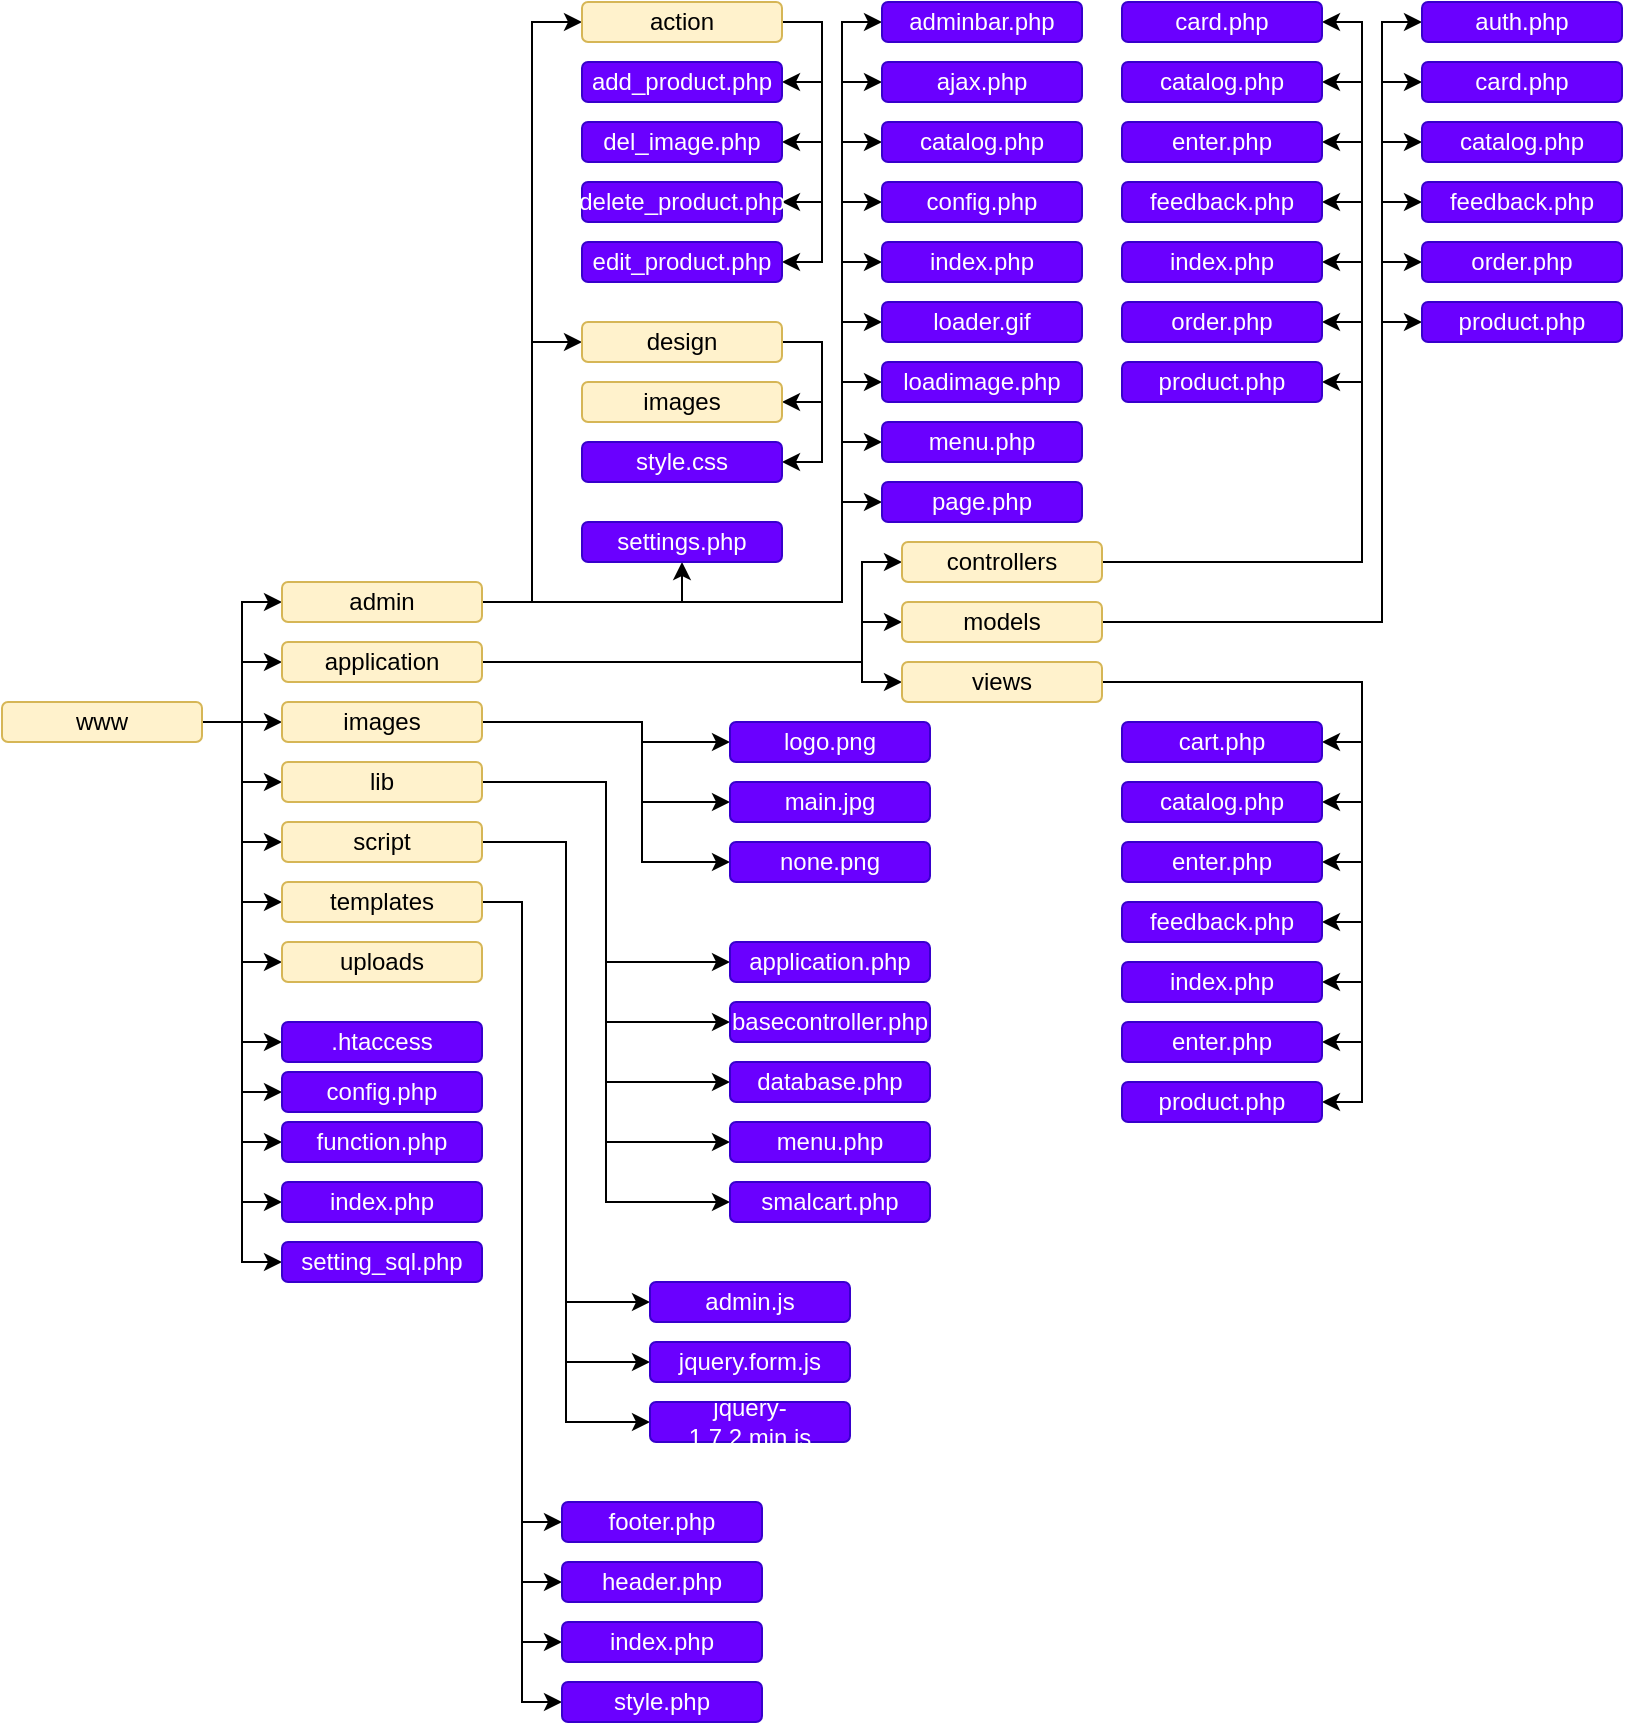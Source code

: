 <mxfile version="20.0.1" type="github">
  <diagram id="QCB4x6QAdbcu5_DkEhvX" name="Page-1">
    <mxGraphModel dx="1093" dy="585" grid="1" gridSize="10" guides="1" tooltips="1" connect="1" arrows="1" fold="1" page="1" pageScale="1" pageWidth="827" pageHeight="1169" math="0" shadow="0">
      <root>
        <mxCell id="0" />
        <mxCell id="1" parent="0" />
        <mxCell id="v2bIIQAoZHvwmQP850kH-11" style="edgeStyle=orthogonalEdgeStyle;rounded=0;orthogonalLoop=1;jettySize=auto;html=1;entryX=0;entryY=0.5;entryDx=0;entryDy=0;" edge="1" parent="1" source="v2bIIQAoZHvwmQP850kH-1" target="v2bIIQAoZHvwmQP850kH-7">
          <mxGeometry relative="1" as="geometry" />
        </mxCell>
        <mxCell id="v2bIIQAoZHvwmQP850kH-12" style="edgeStyle=orthogonalEdgeStyle;rounded=0;orthogonalLoop=1;jettySize=auto;html=1;entryX=0;entryY=0.5;entryDx=0;entryDy=0;" edge="1" parent="1" source="v2bIIQAoZHvwmQP850kH-1" target="v2bIIQAoZHvwmQP850kH-3">
          <mxGeometry relative="1" as="geometry" />
        </mxCell>
        <mxCell id="v2bIIQAoZHvwmQP850kH-13" style="edgeStyle=orthogonalEdgeStyle;rounded=0;orthogonalLoop=1;jettySize=auto;html=1;entryX=0;entryY=0.5;entryDx=0;entryDy=0;" edge="1" parent="1" source="v2bIIQAoZHvwmQP850kH-1" target="v2bIIQAoZHvwmQP850kH-4">
          <mxGeometry relative="1" as="geometry" />
        </mxCell>
        <mxCell id="v2bIIQAoZHvwmQP850kH-14" style="edgeStyle=orthogonalEdgeStyle;rounded=0;orthogonalLoop=1;jettySize=auto;html=1;entryX=0;entryY=0.5;entryDx=0;entryDy=0;" edge="1" parent="1" source="v2bIIQAoZHvwmQP850kH-1" target="v2bIIQAoZHvwmQP850kH-6">
          <mxGeometry relative="1" as="geometry" />
        </mxCell>
        <mxCell id="v2bIIQAoZHvwmQP850kH-16" style="edgeStyle=orthogonalEdgeStyle;rounded=0;orthogonalLoop=1;jettySize=auto;html=1;entryX=0;entryY=0.5;entryDx=0;entryDy=0;" edge="1" parent="1" source="v2bIIQAoZHvwmQP850kH-1" target="v2bIIQAoZHvwmQP850kH-5">
          <mxGeometry relative="1" as="geometry">
            <mxPoint x="139" y="574" as="targetPoint" />
          </mxGeometry>
        </mxCell>
        <mxCell id="v2bIIQAoZHvwmQP850kH-17" style="edgeStyle=orthogonalEdgeStyle;rounded=0;orthogonalLoop=1;jettySize=auto;html=1;entryX=0;entryY=0.5;entryDx=0;entryDy=0;" edge="1" parent="1" source="v2bIIQAoZHvwmQP850kH-1" target="v2bIIQAoZHvwmQP850kH-8">
          <mxGeometry relative="1" as="geometry" />
        </mxCell>
        <mxCell id="v2bIIQAoZHvwmQP850kH-18" style="edgeStyle=orthogonalEdgeStyle;rounded=0;orthogonalLoop=1;jettySize=auto;html=1;entryX=0;entryY=0.5;entryDx=0;entryDy=0;" edge="1" parent="1" source="v2bIIQAoZHvwmQP850kH-1" target="v2bIIQAoZHvwmQP850kH-10">
          <mxGeometry relative="1" as="geometry" />
        </mxCell>
        <mxCell id="v2bIIQAoZHvwmQP850kH-67" style="edgeStyle=orthogonalEdgeStyle;rounded=0;orthogonalLoop=1;jettySize=auto;html=1;entryX=0;entryY=0.5;entryDx=0;entryDy=0;" edge="1" parent="1" source="v2bIIQAoZHvwmQP850kH-1" target="v2bIIQAoZHvwmQP850kH-62">
          <mxGeometry relative="1" as="geometry" />
        </mxCell>
        <mxCell id="v2bIIQAoZHvwmQP850kH-68" style="edgeStyle=orthogonalEdgeStyle;rounded=0;orthogonalLoop=1;jettySize=auto;html=1;entryX=0;entryY=0.5;entryDx=0;entryDy=0;" edge="1" parent="1" source="v2bIIQAoZHvwmQP850kH-1" target="v2bIIQAoZHvwmQP850kH-63">
          <mxGeometry relative="1" as="geometry" />
        </mxCell>
        <mxCell id="v2bIIQAoZHvwmQP850kH-69" style="edgeStyle=orthogonalEdgeStyle;rounded=0;orthogonalLoop=1;jettySize=auto;html=1;entryX=0;entryY=0.5;entryDx=0;entryDy=0;" edge="1" parent="1" source="v2bIIQAoZHvwmQP850kH-1" target="v2bIIQAoZHvwmQP850kH-64">
          <mxGeometry relative="1" as="geometry" />
        </mxCell>
        <mxCell id="v2bIIQAoZHvwmQP850kH-70" style="edgeStyle=orthogonalEdgeStyle;rounded=0;orthogonalLoop=1;jettySize=auto;html=1;entryX=0;entryY=0.5;entryDx=0;entryDy=0;" edge="1" parent="1" source="v2bIIQAoZHvwmQP850kH-1" target="v2bIIQAoZHvwmQP850kH-65">
          <mxGeometry relative="1" as="geometry" />
        </mxCell>
        <mxCell id="v2bIIQAoZHvwmQP850kH-71" style="edgeStyle=orthogonalEdgeStyle;rounded=0;orthogonalLoop=1;jettySize=auto;html=1;entryX=0;entryY=0.5;entryDx=0;entryDy=0;" edge="1" parent="1" source="v2bIIQAoZHvwmQP850kH-1" target="v2bIIQAoZHvwmQP850kH-66">
          <mxGeometry relative="1" as="geometry" />
        </mxCell>
        <mxCell id="v2bIIQAoZHvwmQP850kH-1" value="www" style="rounded=1;whiteSpace=wrap;html=1;fillColor=#fff2cc;strokeColor=#d6b656;" vertex="1" parent="1">
          <mxGeometry x="9" y="504" width="100" height="20" as="geometry" />
        </mxCell>
        <mxCell id="v2bIIQAoZHvwmQP850kH-115" style="edgeStyle=orthogonalEdgeStyle;rounded=0;orthogonalLoop=1;jettySize=auto;html=1;entryX=0;entryY=0.5;entryDx=0;entryDy=0;" edge="1" parent="1" source="v2bIIQAoZHvwmQP850kH-3" target="v2bIIQAoZHvwmQP850kH-113">
          <mxGeometry relative="1" as="geometry">
            <Array as="points">
              <mxPoint x="439" y="484" />
              <mxPoint x="439" y="464" />
            </Array>
          </mxGeometry>
        </mxCell>
        <mxCell id="v2bIIQAoZHvwmQP850kH-117" style="edgeStyle=orthogonalEdgeStyle;rounded=0;orthogonalLoop=1;jettySize=auto;html=1;entryX=0;entryY=0.5;entryDx=0;entryDy=0;" edge="1" parent="1" source="v2bIIQAoZHvwmQP850kH-3" target="v2bIIQAoZHvwmQP850kH-114">
          <mxGeometry relative="1" as="geometry">
            <Array as="points">
              <mxPoint x="439" y="484" />
              <mxPoint x="439" y="494" />
            </Array>
          </mxGeometry>
        </mxCell>
        <mxCell id="v2bIIQAoZHvwmQP850kH-118" style="edgeStyle=orthogonalEdgeStyle;rounded=0;orthogonalLoop=1;jettySize=auto;html=1;entryX=0;entryY=0.5;entryDx=0;entryDy=0;" edge="1" parent="1" source="v2bIIQAoZHvwmQP850kH-3" target="v2bIIQAoZHvwmQP850kH-111">
          <mxGeometry relative="1" as="geometry">
            <Array as="points">
              <mxPoint x="439" y="484" />
              <mxPoint x="439" y="434" />
            </Array>
          </mxGeometry>
        </mxCell>
        <mxCell id="v2bIIQAoZHvwmQP850kH-3" value="application" style="rounded=1;whiteSpace=wrap;html=1;fillColor=#fff2cc;strokeColor=#d6b656;" vertex="1" parent="1">
          <mxGeometry x="149" y="474" width="100" height="20" as="geometry" />
        </mxCell>
        <mxCell id="v2bIIQAoZHvwmQP850kH-106" style="edgeStyle=orthogonalEdgeStyle;rounded=0;orthogonalLoop=1;jettySize=auto;html=1;entryX=0;entryY=0.5;entryDx=0;entryDy=0;" edge="1" parent="1" source="v2bIIQAoZHvwmQP850kH-4" target="v2bIIQAoZHvwmQP850kH-100">
          <mxGeometry relative="1" as="geometry">
            <Array as="points">
              <mxPoint x="329" y="514" />
              <mxPoint x="329" y="584" />
            </Array>
          </mxGeometry>
        </mxCell>
        <mxCell id="v2bIIQAoZHvwmQP850kH-107" style="edgeStyle=orthogonalEdgeStyle;rounded=0;orthogonalLoop=1;jettySize=auto;html=1;entryX=0;entryY=0.5;entryDx=0;entryDy=0;" edge="1" parent="1" source="v2bIIQAoZHvwmQP850kH-4" target="v2bIIQAoZHvwmQP850kH-101">
          <mxGeometry relative="1" as="geometry">
            <Array as="points">
              <mxPoint x="329" y="514" />
              <mxPoint x="329" y="554" />
            </Array>
          </mxGeometry>
        </mxCell>
        <mxCell id="v2bIIQAoZHvwmQP850kH-108" style="edgeStyle=orthogonalEdgeStyle;rounded=0;orthogonalLoop=1;jettySize=auto;html=1;entryX=0;entryY=0.5;entryDx=0;entryDy=0;" edge="1" parent="1" source="v2bIIQAoZHvwmQP850kH-4" target="v2bIIQAoZHvwmQP850kH-102">
          <mxGeometry relative="1" as="geometry">
            <Array as="points">
              <mxPoint x="329" y="514" />
              <mxPoint x="329" y="524" />
            </Array>
          </mxGeometry>
        </mxCell>
        <mxCell id="v2bIIQAoZHvwmQP850kH-4" value="images" style="rounded=1;whiteSpace=wrap;html=1;fillColor=#fff2cc;strokeColor=#d6b656;" vertex="1" parent="1">
          <mxGeometry x="149" y="504" width="100" height="20" as="geometry" />
        </mxCell>
        <mxCell id="v2bIIQAoZHvwmQP850kH-85" style="edgeStyle=orthogonalEdgeStyle;rounded=0;orthogonalLoop=1;jettySize=auto;html=1;entryX=0;entryY=0.5;entryDx=0;entryDy=0;" edge="1" parent="1" source="v2bIIQAoZHvwmQP850kH-5" target="v2bIIQAoZHvwmQP850kH-83">
          <mxGeometry relative="1" as="geometry" />
        </mxCell>
        <mxCell id="v2bIIQAoZHvwmQP850kH-86" style="edgeStyle=orthogonalEdgeStyle;rounded=0;orthogonalLoop=1;jettySize=auto;html=1;entryX=0;entryY=0.5;entryDx=0;entryDy=0;" edge="1" parent="1" source="v2bIIQAoZHvwmQP850kH-5" target="v2bIIQAoZHvwmQP850kH-84">
          <mxGeometry relative="1" as="geometry">
            <mxPoint x="329" y="834" as="targetPoint" />
          </mxGeometry>
        </mxCell>
        <mxCell id="v2bIIQAoZHvwmQP850kH-87" style="edgeStyle=orthogonalEdgeStyle;rounded=0;orthogonalLoop=1;jettySize=auto;html=1;entryX=0;entryY=0.5;entryDx=0;entryDy=0;" edge="1" parent="1" source="v2bIIQAoZHvwmQP850kH-5" target="v2bIIQAoZHvwmQP850kH-81">
          <mxGeometry relative="1" as="geometry" />
        </mxCell>
        <mxCell id="v2bIIQAoZHvwmQP850kH-5" value="script" style="rounded=1;whiteSpace=wrap;html=1;fillColor=#fff2cc;strokeColor=#d6b656;" vertex="1" parent="1">
          <mxGeometry x="149" y="564" width="100" height="20" as="geometry" />
        </mxCell>
        <mxCell id="v2bIIQAoZHvwmQP850kH-95" style="edgeStyle=orthogonalEdgeStyle;rounded=0;orthogonalLoop=1;jettySize=auto;html=1;entryX=0;entryY=0.5;entryDx=0;entryDy=0;" edge="1" parent="1" source="v2bIIQAoZHvwmQP850kH-6" target="v2bIIQAoZHvwmQP850kH-88">
          <mxGeometry relative="1" as="geometry" />
        </mxCell>
        <mxCell id="v2bIIQAoZHvwmQP850kH-96" style="edgeStyle=orthogonalEdgeStyle;rounded=0;orthogonalLoop=1;jettySize=auto;html=1;entryX=0;entryY=0.5;entryDx=0;entryDy=0;" edge="1" parent="1" source="v2bIIQAoZHvwmQP850kH-6" target="v2bIIQAoZHvwmQP850kH-91">
          <mxGeometry relative="1" as="geometry" />
        </mxCell>
        <mxCell id="v2bIIQAoZHvwmQP850kH-97" style="edgeStyle=orthogonalEdgeStyle;rounded=0;orthogonalLoop=1;jettySize=auto;html=1;entryX=0;entryY=0.5;entryDx=0;entryDy=0;" edge="1" parent="1" source="v2bIIQAoZHvwmQP850kH-6" target="v2bIIQAoZHvwmQP850kH-92">
          <mxGeometry relative="1" as="geometry" />
        </mxCell>
        <mxCell id="v2bIIQAoZHvwmQP850kH-98" style="edgeStyle=orthogonalEdgeStyle;rounded=0;orthogonalLoop=1;jettySize=auto;html=1;entryX=0;entryY=0.5;entryDx=0;entryDy=0;" edge="1" parent="1" source="v2bIIQAoZHvwmQP850kH-6" target="v2bIIQAoZHvwmQP850kH-93">
          <mxGeometry relative="1" as="geometry" />
        </mxCell>
        <mxCell id="v2bIIQAoZHvwmQP850kH-99" style="edgeStyle=orthogonalEdgeStyle;rounded=0;orthogonalLoop=1;jettySize=auto;html=1;entryX=0;entryY=0.5;entryDx=0;entryDy=0;" edge="1" parent="1" source="v2bIIQAoZHvwmQP850kH-6" target="v2bIIQAoZHvwmQP850kH-94">
          <mxGeometry relative="1" as="geometry" />
        </mxCell>
        <mxCell id="v2bIIQAoZHvwmQP850kH-6" value="lib" style="rounded=1;whiteSpace=wrap;html=1;fillColor=#fff2cc;strokeColor=#d6b656;" vertex="1" parent="1">
          <mxGeometry x="149" y="534" width="100" height="20" as="geometry" />
        </mxCell>
        <mxCell id="v2bIIQAoZHvwmQP850kH-24" style="edgeStyle=orthogonalEdgeStyle;rounded=0;orthogonalLoop=1;jettySize=auto;html=1;entryX=0;entryY=0.5;entryDx=0;entryDy=0;" edge="1" parent="1" source="v2bIIQAoZHvwmQP850kH-7" target="v2bIIQAoZHvwmQP850kH-19">
          <mxGeometry relative="1" as="geometry" />
        </mxCell>
        <mxCell id="v2bIIQAoZHvwmQP850kH-30" style="edgeStyle=orthogonalEdgeStyle;rounded=0;orthogonalLoop=1;jettySize=auto;html=1;entryX=0;entryY=0.5;entryDx=0;entryDy=0;" edge="1" parent="1" source="v2bIIQAoZHvwmQP850kH-7" target="v2bIIQAoZHvwmQP850kH-29">
          <mxGeometry relative="1" as="geometry" />
        </mxCell>
        <mxCell id="v2bIIQAoZHvwmQP850kH-51" style="edgeStyle=orthogonalEdgeStyle;rounded=0;orthogonalLoop=1;jettySize=auto;html=1;entryX=0;entryY=0.5;entryDx=0;entryDy=0;" edge="1" parent="1" source="v2bIIQAoZHvwmQP850kH-7" target="v2bIIQAoZHvwmQP850kH-41">
          <mxGeometry relative="1" as="geometry">
            <mxPoint x="429" y="143.429" as="targetPoint" />
            <Array as="points">
              <mxPoint x="429" y="454" />
              <mxPoint x="429" y="164" />
            </Array>
          </mxGeometry>
        </mxCell>
        <mxCell id="v2bIIQAoZHvwmQP850kH-53" style="edgeStyle=orthogonalEdgeStyle;rounded=0;orthogonalLoop=1;jettySize=auto;html=1;entryX=0;entryY=0.5;entryDx=0;entryDy=0;" edge="1" parent="1" source="v2bIIQAoZHvwmQP850kH-7" target="v2bIIQAoZHvwmQP850kH-42">
          <mxGeometry relative="1" as="geometry">
            <Array as="points">
              <mxPoint x="429" y="454" />
              <mxPoint x="429" y="194" />
            </Array>
          </mxGeometry>
        </mxCell>
        <mxCell id="v2bIIQAoZHvwmQP850kH-54" style="edgeStyle=orthogonalEdgeStyle;rounded=0;orthogonalLoop=1;jettySize=auto;html=1;entryX=0;entryY=0.5;entryDx=0;entryDy=0;" edge="1" parent="1" source="v2bIIQAoZHvwmQP850kH-7" target="v2bIIQAoZHvwmQP850kH-43">
          <mxGeometry relative="1" as="geometry">
            <Array as="points">
              <mxPoint x="429" y="454" />
              <mxPoint x="429" y="224" />
            </Array>
          </mxGeometry>
        </mxCell>
        <mxCell id="v2bIIQAoZHvwmQP850kH-55" style="edgeStyle=orthogonalEdgeStyle;rounded=0;orthogonalLoop=1;jettySize=auto;html=1;entryX=0;entryY=0.5;entryDx=0;entryDy=0;" edge="1" parent="1" source="v2bIIQAoZHvwmQP850kH-7" target="v2bIIQAoZHvwmQP850kH-44">
          <mxGeometry relative="1" as="geometry">
            <Array as="points">
              <mxPoint x="429" y="454" />
              <mxPoint x="429" y="254" />
            </Array>
          </mxGeometry>
        </mxCell>
        <mxCell id="v2bIIQAoZHvwmQP850kH-56" style="edgeStyle=orthogonalEdgeStyle;rounded=0;orthogonalLoop=1;jettySize=auto;html=1;entryX=0;entryY=0.5;entryDx=0;entryDy=0;" edge="1" parent="1" source="v2bIIQAoZHvwmQP850kH-7" target="v2bIIQAoZHvwmQP850kH-45">
          <mxGeometry relative="1" as="geometry">
            <Array as="points">
              <mxPoint x="429" y="454" />
              <mxPoint x="429" y="284" />
            </Array>
          </mxGeometry>
        </mxCell>
        <mxCell id="v2bIIQAoZHvwmQP850kH-57" style="edgeStyle=orthogonalEdgeStyle;rounded=0;orthogonalLoop=1;jettySize=auto;html=1;entryX=0;entryY=0.5;entryDx=0;entryDy=0;" edge="1" parent="1" source="v2bIIQAoZHvwmQP850kH-7" target="v2bIIQAoZHvwmQP850kH-46">
          <mxGeometry relative="1" as="geometry">
            <Array as="points">
              <mxPoint x="429" y="454" />
              <mxPoint x="429" y="314" />
            </Array>
          </mxGeometry>
        </mxCell>
        <mxCell id="v2bIIQAoZHvwmQP850kH-58" style="edgeStyle=orthogonalEdgeStyle;rounded=0;orthogonalLoop=1;jettySize=auto;html=1;entryX=0;entryY=0.5;entryDx=0;entryDy=0;" edge="1" parent="1" source="v2bIIQAoZHvwmQP850kH-7" target="v2bIIQAoZHvwmQP850kH-47">
          <mxGeometry relative="1" as="geometry">
            <Array as="points">
              <mxPoint x="429" y="454" />
              <mxPoint x="429" y="344" />
            </Array>
          </mxGeometry>
        </mxCell>
        <mxCell id="v2bIIQAoZHvwmQP850kH-59" style="edgeStyle=orthogonalEdgeStyle;rounded=0;orthogonalLoop=1;jettySize=auto;html=1;entryX=0;entryY=0.5;entryDx=0;entryDy=0;" edge="1" parent="1" source="v2bIIQAoZHvwmQP850kH-7" target="v2bIIQAoZHvwmQP850kH-48">
          <mxGeometry relative="1" as="geometry">
            <Array as="points">
              <mxPoint x="429" y="454" />
              <mxPoint x="429" y="374" />
            </Array>
          </mxGeometry>
        </mxCell>
        <mxCell id="v2bIIQAoZHvwmQP850kH-60" style="edgeStyle=orthogonalEdgeStyle;rounded=0;orthogonalLoop=1;jettySize=auto;html=1;entryX=0;entryY=0.5;entryDx=0;entryDy=0;" edge="1" parent="1" source="v2bIIQAoZHvwmQP850kH-7" target="v2bIIQAoZHvwmQP850kH-49">
          <mxGeometry relative="1" as="geometry">
            <Array as="points">
              <mxPoint x="429" y="454" />
              <mxPoint x="429" y="404" />
            </Array>
          </mxGeometry>
        </mxCell>
        <mxCell id="v2bIIQAoZHvwmQP850kH-61" style="edgeStyle=orthogonalEdgeStyle;rounded=0;orthogonalLoop=1;jettySize=auto;html=1;entryX=0.5;entryY=1;entryDx=0;entryDy=0;" edge="1" parent="1" source="v2bIIQAoZHvwmQP850kH-7" target="v2bIIQAoZHvwmQP850kH-50">
          <mxGeometry relative="1" as="geometry" />
        </mxCell>
        <mxCell id="v2bIIQAoZHvwmQP850kH-7" value="admin" style="rounded=1;whiteSpace=wrap;html=1;fillColor=#fff2cc;strokeColor=#d6b656;" vertex="1" parent="1">
          <mxGeometry x="149" y="444" width="100" height="20" as="geometry" />
        </mxCell>
        <mxCell id="v2bIIQAoZHvwmQP850kH-77" style="edgeStyle=orthogonalEdgeStyle;rounded=0;orthogonalLoop=1;jettySize=auto;html=1;entryX=0;entryY=0.5;entryDx=0;entryDy=0;" edge="1" parent="1" source="v2bIIQAoZHvwmQP850kH-8" target="v2bIIQAoZHvwmQP850kH-72">
          <mxGeometry relative="1" as="geometry" />
        </mxCell>
        <mxCell id="v2bIIQAoZHvwmQP850kH-78" style="edgeStyle=orthogonalEdgeStyle;rounded=0;orthogonalLoop=1;jettySize=auto;html=1;entryX=0;entryY=0.5;entryDx=0;entryDy=0;" edge="1" parent="1" source="v2bIIQAoZHvwmQP850kH-8" target="v2bIIQAoZHvwmQP850kH-73">
          <mxGeometry relative="1" as="geometry" />
        </mxCell>
        <mxCell id="v2bIIQAoZHvwmQP850kH-79" style="edgeStyle=orthogonalEdgeStyle;rounded=0;orthogonalLoop=1;jettySize=auto;html=1;entryX=0;entryY=0.5;entryDx=0;entryDy=0;" edge="1" parent="1" source="v2bIIQAoZHvwmQP850kH-8" target="v2bIIQAoZHvwmQP850kH-74">
          <mxGeometry relative="1" as="geometry" />
        </mxCell>
        <mxCell id="v2bIIQAoZHvwmQP850kH-80" style="edgeStyle=orthogonalEdgeStyle;rounded=0;orthogonalLoop=1;jettySize=auto;html=1;entryX=0;entryY=0.5;entryDx=0;entryDy=0;" edge="1" parent="1" source="v2bIIQAoZHvwmQP850kH-8" target="v2bIIQAoZHvwmQP850kH-75">
          <mxGeometry relative="1" as="geometry" />
        </mxCell>
        <mxCell id="v2bIIQAoZHvwmQP850kH-8" value="templates" style="rounded=1;whiteSpace=wrap;html=1;fillColor=#fff2cc;strokeColor=#d6b656;" vertex="1" parent="1">
          <mxGeometry x="149" y="594" width="100" height="20" as="geometry" />
        </mxCell>
        <mxCell id="v2bIIQAoZHvwmQP850kH-10" value="uploads" style="rounded=1;whiteSpace=wrap;html=1;fillColor=#fff2cc;strokeColor=#d6b656;" vertex="1" parent="1">
          <mxGeometry x="149" y="624" width="100" height="20" as="geometry" />
        </mxCell>
        <mxCell id="v2bIIQAoZHvwmQP850kH-31" style="edgeStyle=orthogonalEdgeStyle;rounded=0;orthogonalLoop=1;jettySize=auto;html=1;entryX=1;entryY=0.5;entryDx=0;entryDy=0;" edge="1" parent="1" source="v2bIIQAoZHvwmQP850kH-19" target="v2bIIQAoZHvwmQP850kH-23">
          <mxGeometry relative="1" as="geometry">
            <mxPoint x="409" y="284" as="targetPoint" />
            <Array as="points">
              <mxPoint x="419" y="164" />
              <mxPoint x="419" y="284" />
            </Array>
          </mxGeometry>
        </mxCell>
        <mxCell id="v2bIIQAoZHvwmQP850kH-33" style="edgeStyle=orthogonalEdgeStyle;rounded=0;orthogonalLoop=1;jettySize=auto;html=1;entryX=1;entryY=0.5;entryDx=0;entryDy=0;" edge="1" parent="1" source="v2bIIQAoZHvwmQP850kH-19" target="v2bIIQAoZHvwmQP850kH-22">
          <mxGeometry relative="1" as="geometry">
            <mxPoint x="409" y="194" as="targetPoint" />
            <Array as="points">
              <mxPoint x="419" y="164" />
              <mxPoint x="419" y="254" />
            </Array>
          </mxGeometry>
        </mxCell>
        <mxCell id="v2bIIQAoZHvwmQP850kH-34" style="edgeStyle=orthogonalEdgeStyle;rounded=0;orthogonalLoop=1;jettySize=auto;html=1;entryX=1;entryY=0.5;entryDx=0;entryDy=0;" edge="1" parent="1" source="v2bIIQAoZHvwmQP850kH-19" target="v2bIIQAoZHvwmQP850kH-21">
          <mxGeometry relative="1" as="geometry">
            <mxPoint x="409" y="194" as="targetPoint" />
            <Array as="points">
              <mxPoint x="419" y="164" />
              <mxPoint x="419" y="224" />
            </Array>
          </mxGeometry>
        </mxCell>
        <mxCell id="v2bIIQAoZHvwmQP850kH-35" style="edgeStyle=orthogonalEdgeStyle;rounded=0;orthogonalLoop=1;jettySize=auto;html=1;entryX=1;entryY=0.5;entryDx=0;entryDy=0;" edge="1" parent="1" source="v2bIIQAoZHvwmQP850kH-19" target="v2bIIQAoZHvwmQP850kH-20">
          <mxGeometry relative="1" as="geometry">
            <mxPoint x="409" y="194" as="targetPoint" />
            <Array as="points">
              <mxPoint x="419" y="164" />
              <mxPoint x="419" y="194" />
            </Array>
          </mxGeometry>
        </mxCell>
        <mxCell id="v2bIIQAoZHvwmQP850kH-19" value="&lt;span lang=&quot;EN-US&quot;&gt;action &lt;/span&gt;" style="rounded=1;whiteSpace=wrap;html=1;fillColor=#fff2cc;strokeColor=#d6b656;" vertex="1" parent="1">
          <mxGeometry x="299" y="154" width="100" height="20" as="geometry" />
        </mxCell>
        <mxCell id="v2bIIQAoZHvwmQP850kH-20" value="&lt;span lang=&quot;EN-US&quot;&gt;add_product&lt;/span&gt;.php" style="rounded=1;whiteSpace=wrap;html=1;fillColor=#6a00ff;fontColor=#ffffff;strokeColor=#3700CC;" vertex="1" parent="1">
          <mxGeometry x="299" y="184" width="100" height="20" as="geometry" />
        </mxCell>
        <mxCell id="v2bIIQAoZHvwmQP850kH-21" value="&lt;span lang=&quot;EN-US&quot;&gt;del_image&lt;/span&gt;.php" style="rounded=1;whiteSpace=wrap;html=1;fillColor=#6a00ff;fontColor=#ffffff;strokeColor=#3700CC;" vertex="1" parent="1">
          <mxGeometry x="299" y="214" width="100" height="20" as="geometry" />
        </mxCell>
        <mxCell id="v2bIIQAoZHvwmQP850kH-22" value="&lt;span lang=&quot;EN-US&quot;&gt;delete_product&lt;/span&gt;.php" style="rounded=1;whiteSpace=wrap;html=1;fillColor=#6a00ff;fontColor=#ffffff;strokeColor=#3700CC;" vertex="1" parent="1">
          <mxGeometry x="299" y="244" width="100" height="20" as="geometry" />
        </mxCell>
        <mxCell id="v2bIIQAoZHvwmQP850kH-23" value="&lt;span lang=&quot;EN-US&quot;&gt;edit_product&lt;/span&gt;.php" style="rounded=1;whiteSpace=wrap;html=1;fillColor=#6a00ff;fontColor=#ffffff;strokeColor=#3700CC;" vertex="1" parent="1">
          <mxGeometry x="299" y="274" width="100" height="20" as="geometry" />
        </mxCell>
        <mxCell id="v2bIIQAoZHvwmQP850kH-38" style="edgeStyle=orthogonalEdgeStyle;rounded=0;orthogonalLoop=1;jettySize=auto;html=1;entryX=1;entryY=0.5;entryDx=0;entryDy=0;" edge="1" parent="1" source="v2bIIQAoZHvwmQP850kH-29" target="v2bIIQAoZHvwmQP850kH-36">
          <mxGeometry relative="1" as="geometry">
            <mxPoint x="409" y="354" as="targetPoint" />
            <Array as="points">
              <mxPoint x="419" y="324" />
              <mxPoint x="419" y="384" />
            </Array>
          </mxGeometry>
        </mxCell>
        <mxCell id="v2bIIQAoZHvwmQP850kH-40" style="edgeStyle=orthogonalEdgeStyle;rounded=0;orthogonalLoop=1;jettySize=auto;html=1;entryX=1;entryY=0.5;entryDx=0;entryDy=0;" edge="1" parent="1" source="v2bIIQAoZHvwmQP850kH-29" target="v2bIIQAoZHvwmQP850kH-39">
          <mxGeometry relative="1" as="geometry">
            <mxPoint x="409" y="354" as="targetPoint" />
            <Array as="points">
              <mxPoint x="419" y="324" />
              <mxPoint x="419" y="354" />
            </Array>
          </mxGeometry>
        </mxCell>
        <mxCell id="v2bIIQAoZHvwmQP850kH-29" value="design" style="rounded=1;whiteSpace=wrap;html=1;fillColor=#fff2cc;strokeColor=#d6b656;" vertex="1" parent="1">
          <mxGeometry x="299" y="314" width="100" height="20" as="geometry" />
        </mxCell>
        <mxCell id="v2bIIQAoZHvwmQP850kH-36" value="&lt;div&gt;style.css&lt;/div&gt;" style="rounded=1;whiteSpace=wrap;html=1;fillColor=#6a00ff;fontColor=#ffffff;strokeColor=#3700CC;" vertex="1" parent="1">
          <mxGeometry x="299" y="374" width="100" height="20" as="geometry" />
        </mxCell>
        <mxCell id="v2bIIQAoZHvwmQP850kH-39" value="images" style="rounded=1;whiteSpace=wrap;html=1;fillColor=#fff2cc;strokeColor=#d6b656;" vertex="1" parent="1">
          <mxGeometry x="299" y="344" width="100" height="20" as="geometry" />
        </mxCell>
        <mxCell id="v2bIIQAoZHvwmQP850kH-41" value="adminbar.php" style="rounded=1;whiteSpace=wrap;html=1;fillColor=#6a00ff;fontColor=#ffffff;strokeColor=#3700CC;" vertex="1" parent="1">
          <mxGeometry x="449" y="154" width="100" height="20" as="geometry" />
        </mxCell>
        <mxCell id="v2bIIQAoZHvwmQP850kH-42" value="ajax.php" style="rounded=1;whiteSpace=wrap;html=1;fillColor=#6a00ff;fontColor=#ffffff;strokeColor=#3700CC;" vertex="1" parent="1">
          <mxGeometry x="449" y="184" width="100" height="20" as="geometry" />
        </mxCell>
        <mxCell id="v2bIIQAoZHvwmQP850kH-43" value="catalog.php" style="rounded=1;whiteSpace=wrap;html=1;fillColor=#6a00ff;fontColor=#ffffff;strokeColor=#3700CC;" vertex="1" parent="1">
          <mxGeometry x="449" y="214" width="100" height="20" as="geometry" />
        </mxCell>
        <mxCell id="v2bIIQAoZHvwmQP850kH-44" value="config.php" style="rounded=1;whiteSpace=wrap;html=1;fillColor=#6a00ff;fontColor=#ffffff;strokeColor=#3700CC;" vertex="1" parent="1">
          <mxGeometry x="449" y="244" width="100" height="20" as="geometry" />
        </mxCell>
        <mxCell id="v2bIIQAoZHvwmQP850kH-45" value="index.php" style="rounded=1;whiteSpace=wrap;html=1;fillColor=#6a00ff;fontColor=#ffffff;strokeColor=#3700CC;" vertex="1" parent="1">
          <mxGeometry x="449" y="274" width="100" height="20" as="geometry" />
        </mxCell>
        <mxCell id="v2bIIQAoZHvwmQP850kH-46" value="loader.gif" style="rounded=1;whiteSpace=wrap;html=1;fillColor=#6a00ff;fontColor=#ffffff;strokeColor=#3700CC;" vertex="1" parent="1">
          <mxGeometry x="449" y="304" width="100" height="20" as="geometry" />
        </mxCell>
        <mxCell id="v2bIIQAoZHvwmQP850kH-47" value="loadimage.php" style="rounded=1;whiteSpace=wrap;html=1;fillColor=#6a00ff;fontColor=#ffffff;strokeColor=#3700CC;" vertex="1" parent="1">
          <mxGeometry x="449" y="334" width="100" height="20" as="geometry" />
        </mxCell>
        <mxCell id="v2bIIQAoZHvwmQP850kH-48" value="menu.php" style="rounded=1;whiteSpace=wrap;html=1;fillColor=#6a00ff;fontColor=#ffffff;strokeColor=#3700CC;" vertex="1" parent="1">
          <mxGeometry x="449" y="364" width="100" height="20" as="geometry" />
        </mxCell>
        <mxCell id="v2bIIQAoZHvwmQP850kH-49" value="page.php" style="rounded=1;whiteSpace=wrap;html=1;fillColor=#6a00ff;fontColor=#ffffff;strokeColor=#3700CC;" vertex="1" parent="1">
          <mxGeometry x="449" y="394" width="100" height="20" as="geometry" />
        </mxCell>
        <mxCell id="v2bIIQAoZHvwmQP850kH-50" value="settings.php" style="rounded=1;whiteSpace=wrap;html=1;fillColor=#6a00ff;fontColor=#ffffff;strokeColor=#3700CC;" vertex="1" parent="1">
          <mxGeometry x="299" y="414" width="100" height="20" as="geometry" />
        </mxCell>
        <mxCell id="v2bIIQAoZHvwmQP850kH-62" value=".htaccess" style="rounded=1;whiteSpace=wrap;html=1;fillColor=#6a00ff;strokeColor=#3700CC;fontColor=#ffffff;" vertex="1" parent="1">
          <mxGeometry x="149" y="664" width="100" height="20" as="geometry" />
        </mxCell>
        <mxCell id="v2bIIQAoZHvwmQP850kH-63" value="config.php" style="rounded=1;whiteSpace=wrap;html=1;fillColor=#6a00ff;strokeColor=#3700CC;fontColor=#ffffff;" vertex="1" parent="1">
          <mxGeometry x="149" y="689" width="100" height="20" as="geometry" />
        </mxCell>
        <mxCell id="v2bIIQAoZHvwmQP850kH-64" value="function.php" style="rounded=1;whiteSpace=wrap;html=1;fillColor=#6a00ff;strokeColor=#3700CC;fontColor=#ffffff;" vertex="1" parent="1">
          <mxGeometry x="149" y="714" width="100" height="20" as="geometry" />
        </mxCell>
        <mxCell id="v2bIIQAoZHvwmQP850kH-65" value="index.php" style="rounded=1;whiteSpace=wrap;html=1;fillColor=#6a00ff;strokeColor=#3700CC;fontColor=#ffffff;" vertex="1" parent="1">
          <mxGeometry x="149" y="744" width="100" height="20" as="geometry" />
        </mxCell>
        <mxCell id="v2bIIQAoZHvwmQP850kH-66" value="setting_sql.php" style="rounded=1;whiteSpace=wrap;html=1;fillColor=#6a00ff;strokeColor=#3700CC;fontColor=#ffffff;" vertex="1" parent="1">
          <mxGeometry x="149" y="774" width="100" height="20" as="geometry" />
        </mxCell>
        <mxCell id="v2bIIQAoZHvwmQP850kH-72" value="&lt;div&gt;style.php&lt;/div&gt;" style="rounded=1;whiteSpace=wrap;html=1;fillColor=#6a00ff;fontColor=#ffffff;strokeColor=#3700CC;" vertex="1" parent="1">
          <mxGeometry x="289" y="994" width="100" height="20" as="geometry" />
        </mxCell>
        <mxCell id="v2bIIQAoZHvwmQP850kH-73" value="index.php" style="rounded=1;whiteSpace=wrap;html=1;fillColor=#6a00ff;fontColor=#ffffff;strokeColor=#3700CC;" vertex="1" parent="1">
          <mxGeometry x="289" y="964" width="100" height="20" as="geometry" />
        </mxCell>
        <mxCell id="v2bIIQAoZHvwmQP850kH-74" value="header.php" style="rounded=1;whiteSpace=wrap;html=1;fillColor=#6a00ff;fontColor=#ffffff;strokeColor=#3700CC;" vertex="1" parent="1">
          <mxGeometry x="289" y="934" width="100" height="20" as="geometry" />
        </mxCell>
        <mxCell id="v2bIIQAoZHvwmQP850kH-75" value="footer.php" style="rounded=1;whiteSpace=wrap;html=1;fillColor=#6a00ff;fontColor=#ffffff;strokeColor=#3700CC;" vertex="1" parent="1">
          <mxGeometry x="289" y="904" width="100" height="20" as="geometry" />
        </mxCell>
        <mxCell id="v2bIIQAoZHvwmQP850kH-81" value="admin.js" style="rounded=1;whiteSpace=wrap;html=1;fillColor=#6a00ff;fontColor=#ffffff;strokeColor=#3700CC;" vertex="1" parent="1">
          <mxGeometry x="333" y="794" width="100" height="20" as="geometry" />
        </mxCell>
        <mxCell id="v2bIIQAoZHvwmQP850kH-83" value="&lt;div&gt;jquery-1.7.2.min.js&lt;/div&gt;" style="rounded=1;whiteSpace=wrap;html=1;fillColor=#6a00ff;fontColor=#ffffff;strokeColor=#3700CC;" vertex="1" parent="1">
          <mxGeometry x="333" y="854" width="100" height="20" as="geometry" />
        </mxCell>
        <mxCell id="v2bIIQAoZHvwmQP850kH-84" value="jquery.form.js" style="rounded=1;whiteSpace=wrap;html=1;fillColor=#6a00ff;fontColor=#ffffff;strokeColor=#3700CC;" vertex="1" parent="1">
          <mxGeometry x="333" y="824" width="100" height="20" as="geometry" />
        </mxCell>
        <mxCell id="v2bIIQAoZHvwmQP850kH-88" value="smalcart.php" style="rounded=1;whiteSpace=wrap;html=1;fillColor=#6a00ff;fontColor=#ffffff;strokeColor=#3700CC;" vertex="1" parent="1">
          <mxGeometry x="373" y="744" width="100" height="20" as="geometry" />
        </mxCell>
        <mxCell id="v2bIIQAoZHvwmQP850kH-91" value="menu.php" style="rounded=1;whiteSpace=wrap;html=1;fillColor=#6a00ff;fontColor=#ffffff;strokeColor=#3700CC;" vertex="1" parent="1">
          <mxGeometry x="373" y="714" width="100" height="20" as="geometry" />
        </mxCell>
        <mxCell id="v2bIIQAoZHvwmQP850kH-92" value="database.php" style="rounded=1;whiteSpace=wrap;html=1;fillColor=#6a00ff;fontColor=#ffffff;strokeColor=#3700CC;" vertex="1" parent="1">
          <mxGeometry x="373" y="684" width="100" height="20" as="geometry" />
        </mxCell>
        <mxCell id="v2bIIQAoZHvwmQP850kH-93" value="basecontroller.php" style="rounded=1;whiteSpace=wrap;html=1;fillColor=#6a00ff;fontColor=#ffffff;strokeColor=#3700CC;" vertex="1" parent="1">
          <mxGeometry x="373" y="654" width="100" height="20" as="geometry" />
        </mxCell>
        <mxCell id="v2bIIQAoZHvwmQP850kH-94" value="application.php" style="rounded=1;whiteSpace=wrap;html=1;fillColor=#6a00ff;fontColor=#ffffff;strokeColor=#3700CC;" vertex="1" parent="1">
          <mxGeometry x="373" y="624" width="100" height="20" as="geometry" />
        </mxCell>
        <mxCell id="v2bIIQAoZHvwmQP850kH-100" value="none.png" style="rounded=1;whiteSpace=wrap;html=1;fillColor=#6a00ff;fontColor=#ffffff;strokeColor=#3700CC;" vertex="1" parent="1">
          <mxGeometry x="373" y="574" width="100" height="20" as="geometry" />
        </mxCell>
        <mxCell id="v2bIIQAoZHvwmQP850kH-101" value="main.jpg" style="rounded=1;whiteSpace=wrap;html=1;fillColor=#6a00ff;fontColor=#ffffff;strokeColor=#3700CC;" vertex="1" parent="1">
          <mxGeometry x="373" y="544" width="100" height="20" as="geometry" />
        </mxCell>
        <mxCell id="v2bIIQAoZHvwmQP850kH-102" value="logo.png" style="rounded=1;whiteSpace=wrap;html=1;fillColor=#6a00ff;fontColor=#ffffff;strokeColor=#3700CC;" vertex="1" parent="1">
          <mxGeometry x="373" y="514" width="100" height="20" as="geometry" />
        </mxCell>
        <mxCell id="v2bIIQAoZHvwmQP850kH-128" style="edgeStyle=orthogonalEdgeStyle;rounded=0;orthogonalLoop=1;jettySize=auto;html=1;entryX=1;entryY=0.5;entryDx=0;entryDy=0;" edge="1" parent="1" source="v2bIIQAoZHvwmQP850kH-111" target="v2bIIQAoZHvwmQP850kH-119">
          <mxGeometry relative="1" as="geometry" />
        </mxCell>
        <mxCell id="v2bIIQAoZHvwmQP850kH-129" style="edgeStyle=orthogonalEdgeStyle;rounded=0;orthogonalLoop=1;jettySize=auto;html=1;entryX=1;entryY=0.5;entryDx=0;entryDy=0;" edge="1" parent="1" source="v2bIIQAoZHvwmQP850kH-111" target="v2bIIQAoZHvwmQP850kH-120">
          <mxGeometry relative="1" as="geometry" />
        </mxCell>
        <mxCell id="v2bIIQAoZHvwmQP850kH-130" style="edgeStyle=orthogonalEdgeStyle;rounded=0;orthogonalLoop=1;jettySize=auto;html=1;entryX=1;entryY=0.5;entryDx=0;entryDy=0;" edge="1" parent="1" source="v2bIIQAoZHvwmQP850kH-111" target="v2bIIQAoZHvwmQP850kH-121">
          <mxGeometry relative="1" as="geometry" />
        </mxCell>
        <mxCell id="v2bIIQAoZHvwmQP850kH-131" style="edgeStyle=orthogonalEdgeStyle;rounded=0;orthogonalLoop=1;jettySize=auto;html=1;entryX=1;entryY=0.5;entryDx=0;entryDy=0;" edge="1" parent="1" source="v2bIIQAoZHvwmQP850kH-111" target="v2bIIQAoZHvwmQP850kH-122">
          <mxGeometry relative="1" as="geometry" />
        </mxCell>
        <mxCell id="v2bIIQAoZHvwmQP850kH-132" style="edgeStyle=orthogonalEdgeStyle;rounded=0;orthogonalLoop=1;jettySize=auto;html=1;entryX=1;entryY=0.5;entryDx=0;entryDy=0;" edge="1" parent="1" source="v2bIIQAoZHvwmQP850kH-111" target="v2bIIQAoZHvwmQP850kH-123">
          <mxGeometry relative="1" as="geometry" />
        </mxCell>
        <mxCell id="v2bIIQAoZHvwmQP850kH-133" style="edgeStyle=orthogonalEdgeStyle;rounded=0;orthogonalLoop=1;jettySize=auto;html=1;entryX=1;entryY=0.5;entryDx=0;entryDy=0;" edge="1" parent="1" source="v2bIIQAoZHvwmQP850kH-111" target="v2bIIQAoZHvwmQP850kH-124">
          <mxGeometry relative="1" as="geometry" />
        </mxCell>
        <mxCell id="v2bIIQAoZHvwmQP850kH-135" style="edgeStyle=orthogonalEdgeStyle;rounded=0;orthogonalLoop=1;jettySize=auto;html=1;entryX=1;entryY=0.5;entryDx=0;entryDy=0;" edge="1" parent="1" source="v2bIIQAoZHvwmQP850kH-111" target="v2bIIQAoZHvwmQP850kH-125">
          <mxGeometry relative="1" as="geometry" />
        </mxCell>
        <mxCell id="v2bIIQAoZHvwmQP850kH-111" value="controllers" style="rounded=1;whiteSpace=wrap;html=1;fillColor=#fff2cc;strokeColor=#d6b656;" vertex="1" parent="1">
          <mxGeometry x="459" y="424" width="100" height="20" as="geometry" />
        </mxCell>
        <mxCell id="v2bIIQAoZHvwmQP850kH-143" style="edgeStyle=orthogonalEdgeStyle;rounded=0;orthogonalLoop=1;jettySize=auto;html=1;entryX=0;entryY=0.5;entryDx=0;entryDy=0;" edge="1" parent="1" source="v2bIIQAoZHvwmQP850kH-113" target="v2bIIQAoZHvwmQP850kH-136">
          <mxGeometry relative="1" as="geometry">
            <Array as="points">
              <mxPoint x="699" y="464" />
              <mxPoint x="699" y="164" />
            </Array>
          </mxGeometry>
        </mxCell>
        <mxCell id="v2bIIQAoZHvwmQP850kH-144" style="edgeStyle=orthogonalEdgeStyle;rounded=0;orthogonalLoop=1;jettySize=auto;html=1;entryX=0;entryY=0.5;entryDx=0;entryDy=0;" edge="1" parent="1" source="v2bIIQAoZHvwmQP850kH-113" target="v2bIIQAoZHvwmQP850kH-137">
          <mxGeometry relative="1" as="geometry">
            <Array as="points">
              <mxPoint x="699" y="464" />
              <mxPoint x="699" y="194" />
            </Array>
          </mxGeometry>
        </mxCell>
        <mxCell id="v2bIIQAoZHvwmQP850kH-145" style="edgeStyle=orthogonalEdgeStyle;rounded=0;orthogonalLoop=1;jettySize=auto;html=1;entryX=0;entryY=0.5;entryDx=0;entryDy=0;" edge="1" parent="1" source="v2bIIQAoZHvwmQP850kH-113" target="v2bIIQAoZHvwmQP850kH-139">
          <mxGeometry relative="1" as="geometry">
            <Array as="points">
              <mxPoint x="699" y="464" />
              <mxPoint x="699" y="224" />
            </Array>
          </mxGeometry>
        </mxCell>
        <mxCell id="v2bIIQAoZHvwmQP850kH-146" style="edgeStyle=orthogonalEdgeStyle;rounded=0;orthogonalLoop=1;jettySize=auto;html=1;entryX=0;entryY=0.5;entryDx=0;entryDy=0;" edge="1" parent="1" source="v2bIIQAoZHvwmQP850kH-113" target="v2bIIQAoZHvwmQP850kH-140">
          <mxGeometry relative="1" as="geometry">
            <Array as="points">
              <mxPoint x="699" y="464" />
              <mxPoint x="699" y="254" />
            </Array>
          </mxGeometry>
        </mxCell>
        <mxCell id="v2bIIQAoZHvwmQP850kH-147" style="edgeStyle=orthogonalEdgeStyle;rounded=0;orthogonalLoop=1;jettySize=auto;html=1;entryX=0;entryY=0.5;entryDx=0;entryDy=0;" edge="1" parent="1" source="v2bIIQAoZHvwmQP850kH-113" target="v2bIIQAoZHvwmQP850kH-141">
          <mxGeometry relative="1" as="geometry">
            <Array as="points">
              <mxPoint x="699" y="464" />
              <mxPoint x="699" y="284" />
            </Array>
          </mxGeometry>
        </mxCell>
        <mxCell id="v2bIIQAoZHvwmQP850kH-148" style="edgeStyle=orthogonalEdgeStyle;rounded=0;orthogonalLoop=1;jettySize=auto;html=1;entryX=0;entryY=0.5;entryDx=0;entryDy=0;" edge="1" parent="1" source="v2bIIQAoZHvwmQP850kH-113" target="v2bIIQAoZHvwmQP850kH-142">
          <mxGeometry relative="1" as="geometry">
            <Array as="points">
              <mxPoint x="699" y="464" />
              <mxPoint x="699" y="314" />
            </Array>
          </mxGeometry>
        </mxCell>
        <mxCell id="v2bIIQAoZHvwmQP850kH-113" value="models" style="rounded=1;whiteSpace=wrap;html=1;fillColor=#fff2cc;strokeColor=#d6b656;" vertex="1" parent="1">
          <mxGeometry x="459" y="454" width="100" height="20" as="geometry" />
        </mxCell>
        <mxCell id="v2bIIQAoZHvwmQP850kH-156" style="edgeStyle=orthogonalEdgeStyle;rounded=0;orthogonalLoop=1;jettySize=auto;html=1;entryX=1;entryY=0.5;entryDx=0;entryDy=0;" edge="1" parent="1" source="v2bIIQAoZHvwmQP850kH-114" target="v2bIIQAoZHvwmQP850kH-149">
          <mxGeometry relative="1" as="geometry" />
        </mxCell>
        <mxCell id="v2bIIQAoZHvwmQP850kH-157" style="edgeStyle=orthogonalEdgeStyle;rounded=0;orthogonalLoop=1;jettySize=auto;html=1;entryX=1;entryY=0.5;entryDx=0;entryDy=0;" edge="1" parent="1" source="v2bIIQAoZHvwmQP850kH-114" target="v2bIIQAoZHvwmQP850kH-150">
          <mxGeometry relative="1" as="geometry" />
        </mxCell>
        <mxCell id="v2bIIQAoZHvwmQP850kH-158" style="edgeStyle=orthogonalEdgeStyle;rounded=0;orthogonalLoop=1;jettySize=auto;html=1;entryX=1;entryY=0.5;entryDx=0;entryDy=0;" edge="1" parent="1" source="v2bIIQAoZHvwmQP850kH-114" target="v2bIIQAoZHvwmQP850kH-151">
          <mxGeometry relative="1" as="geometry" />
        </mxCell>
        <mxCell id="v2bIIQAoZHvwmQP850kH-160" style="edgeStyle=orthogonalEdgeStyle;rounded=0;orthogonalLoop=1;jettySize=auto;html=1;entryX=1;entryY=0.5;entryDx=0;entryDy=0;" edge="1" parent="1" source="v2bIIQAoZHvwmQP850kH-114" target="v2bIIQAoZHvwmQP850kH-152">
          <mxGeometry relative="1" as="geometry" />
        </mxCell>
        <mxCell id="v2bIIQAoZHvwmQP850kH-161" style="edgeStyle=orthogonalEdgeStyle;rounded=0;orthogonalLoop=1;jettySize=auto;html=1;entryX=1;entryY=0.5;entryDx=0;entryDy=0;" edge="1" parent="1" source="v2bIIQAoZHvwmQP850kH-114" target="v2bIIQAoZHvwmQP850kH-153">
          <mxGeometry relative="1" as="geometry" />
        </mxCell>
        <mxCell id="v2bIIQAoZHvwmQP850kH-162" style="edgeStyle=orthogonalEdgeStyle;rounded=0;orthogonalLoop=1;jettySize=auto;html=1;entryX=1;entryY=0.5;entryDx=0;entryDy=0;" edge="1" parent="1" source="v2bIIQAoZHvwmQP850kH-114" target="v2bIIQAoZHvwmQP850kH-154">
          <mxGeometry relative="1" as="geometry" />
        </mxCell>
        <mxCell id="v2bIIQAoZHvwmQP850kH-163" style="edgeStyle=orthogonalEdgeStyle;rounded=0;orthogonalLoop=1;jettySize=auto;html=1;entryX=1;entryY=0.5;entryDx=0;entryDy=0;" edge="1" parent="1" source="v2bIIQAoZHvwmQP850kH-114" target="v2bIIQAoZHvwmQP850kH-155">
          <mxGeometry relative="1" as="geometry" />
        </mxCell>
        <mxCell id="v2bIIQAoZHvwmQP850kH-114" value="views" style="rounded=1;whiteSpace=wrap;html=1;fillColor=#fff2cc;strokeColor=#d6b656;" vertex="1" parent="1">
          <mxGeometry x="459" y="484" width="100" height="20" as="geometry" />
        </mxCell>
        <mxCell id="v2bIIQAoZHvwmQP850kH-119" value="card.php" style="rounded=1;whiteSpace=wrap;html=1;fillColor=#6a00ff;fontColor=#ffffff;strokeColor=#3700CC;" vertex="1" parent="1">
          <mxGeometry x="569" y="154" width="100" height="20" as="geometry" />
        </mxCell>
        <mxCell id="v2bIIQAoZHvwmQP850kH-120" value="catalog.php" style="rounded=1;whiteSpace=wrap;html=1;fillColor=#6a00ff;fontColor=#ffffff;strokeColor=#3700CC;" vertex="1" parent="1">
          <mxGeometry x="569" y="184" width="100" height="20" as="geometry" />
        </mxCell>
        <mxCell id="v2bIIQAoZHvwmQP850kH-121" value="enter.php" style="rounded=1;whiteSpace=wrap;html=1;fillColor=#6a00ff;fontColor=#ffffff;strokeColor=#3700CC;" vertex="1" parent="1">
          <mxGeometry x="569" y="214" width="100" height="20" as="geometry" />
        </mxCell>
        <mxCell id="v2bIIQAoZHvwmQP850kH-122" value="feedback.php" style="rounded=1;whiteSpace=wrap;html=1;fillColor=#6a00ff;fontColor=#ffffff;strokeColor=#3700CC;" vertex="1" parent="1">
          <mxGeometry x="569" y="244" width="100" height="20" as="geometry" />
        </mxCell>
        <mxCell id="v2bIIQAoZHvwmQP850kH-123" value="index.php" style="rounded=1;whiteSpace=wrap;html=1;fillColor=#6a00ff;fontColor=#ffffff;strokeColor=#3700CC;" vertex="1" parent="1">
          <mxGeometry x="569" y="274" width="100" height="20" as="geometry" />
        </mxCell>
        <mxCell id="v2bIIQAoZHvwmQP850kH-124" value="order.php" style="rounded=1;whiteSpace=wrap;html=1;fillColor=#6a00ff;fontColor=#ffffff;strokeColor=#3700CC;" vertex="1" parent="1">
          <mxGeometry x="569" y="304" width="100" height="20" as="geometry" />
        </mxCell>
        <mxCell id="v2bIIQAoZHvwmQP850kH-125" value="product.php" style="rounded=1;whiteSpace=wrap;html=1;fillColor=#6a00ff;fontColor=#ffffff;strokeColor=#3700CC;" vertex="1" parent="1">
          <mxGeometry x="569" y="334" width="100" height="20" as="geometry" />
        </mxCell>
        <mxCell id="v2bIIQAoZHvwmQP850kH-136" value="auth.php" style="rounded=1;whiteSpace=wrap;html=1;fillColor=#6a00ff;fontColor=#ffffff;strokeColor=#3700CC;" vertex="1" parent="1">
          <mxGeometry x="719" y="154" width="100" height="20" as="geometry" />
        </mxCell>
        <mxCell id="v2bIIQAoZHvwmQP850kH-137" value="card.php" style="rounded=1;whiteSpace=wrap;html=1;fillColor=#6a00ff;fontColor=#ffffff;strokeColor=#3700CC;" vertex="1" parent="1">
          <mxGeometry x="719" y="184" width="100" height="20" as="geometry" />
        </mxCell>
        <mxCell id="v2bIIQAoZHvwmQP850kH-139" value="catalog.php" style="rounded=1;whiteSpace=wrap;html=1;fillColor=#6a00ff;fontColor=#ffffff;strokeColor=#3700CC;" vertex="1" parent="1">
          <mxGeometry x="719" y="214" width="100" height="20" as="geometry" />
        </mxCell>
        <mxCell id="v2bIIQAoZHvwmQP850kH-140" value="feedback.php" style="rounded=1;whiteSpace=wrap;html=1;fillColor=#6a00ff;fontColor=#ffffff;strokeColor=#3700CC;" vertex="1" parent="1">
          <mxGeometry x="719" y="244" width="100" height="20" as="geometry" />
        </mxCell>
        <mxCell id="v2bIIQAoZHvwmQP850kH-141" value="order.php" style="rounded=1;whiteSpace=wrap;html=1;fillColor=#6a00ff;fontColor=#ffffff;strokeColor=#3700CC;" vertex="1" parent="1">
          <mxGeometry x="719" y="274" width="100" height="20" as="geometry" />
        </mxCell>
        <mxCell id="v2bIIQAoZHvwmQP850kH-142" value="product.php" style="rounded=1;whiteSpace=wrap;html=1;fillColor=#6a00ff;fontColor=#ffffff;strokeColor=#3700CC;" vertex="1" parent="1">
          <mxGeometry x="719" y="304" width="100" height="20" as="geometry" />
        </mxCell>
        <mxCell id="v2bIIQAoZHvwmQP850kH-149" value="cart.php" style="rounded=1;whiteSpace=wrap;html=1;fillColor=#6a00ff;fontColor=#ffffff;strokeColor=#3700CC;" vertex="1" parent="1">
          <mxGeometry x="569" y="514" width="100" height="20" as="geometry" />
        </mxCell>
        <mxCell id="v2bIIQAoZHvwmQP850kH-150" value="catalog.php" style="rounded=1;whiteSpace=wrap;html=1;fillColor=#6a00ff;fontColor=#ffffff;strokeColor=#3700CC;" vertex="1" parent="1">
          <mxGeometry x="569" y="544" width="100" height="20" as="geometry" />
        </mxCell>
        <mxCell id="v2bIIQAoZHvwmQP850kH-151" value="enter.php" style="rounded=1;whiteSpace=wrap;html=1;fillColor=#6a00ff;fontColor=#ffffff;strokeColor=#3700CC;" vertex="1" parent="1">
          <mxGeometry x="569" y="574" width="100" height="20" as="geometry" />
        </mxCell>
        <mxCell id="v2bIIQAoZHvwmQP850kH-152" value="feedback.php" style="rounded=1;whiteSpace=wrap;html=1;fillColor=#6a00ff;fontColor=#ffffff;strokeColor=#3700CC;" vertex="1" parent="1">
          <mxGeometry x="569" y="604" width="100" height="20" as="geometry" />
        </mxCell>
        <mxCell id="v2bIIQAoZHvwmQP850kH-153" value="index.php" style="rounded=1;whiteSpace=wrap;html=1;fillColor=#6a00ff;fontColor=#ffffff;strokeColor=#3700CC;" vertex="1" parent="1">
          <mxGeometry x="569" y="634" width="100" height="20" as="geometry" />
        </mxCell>
        <mxCell id="v2bIIQAoZHvwmQP850kH-154" value="enter.php" style="rounded=1;whiteSpace=wrap;html=1;fillColor=#6a00ff;fontColor=#ffffff;strokeColor=#3700CC;" vertex="1" parent="1">
          <mxGeometry x="569" y="664" width="100" height="20" as="geometry" />
        </mxCell>
        <mxCell id="v2bIIQAoZHvwmQP850kH-155" value="product.php" style="rounded=1;whiteSpace=wrap;html=1;fillColor=#6a00ff;fontColor=#ffffff;strokeColor=#3700CC;" vertex="1" parent="1">
          <mxGeometry x="569" y="694" width="100" height="20" as="geometry" />
        </mxCell>
      </root>
    </mxGraphModel>
  </diagram>
</mxfile>
